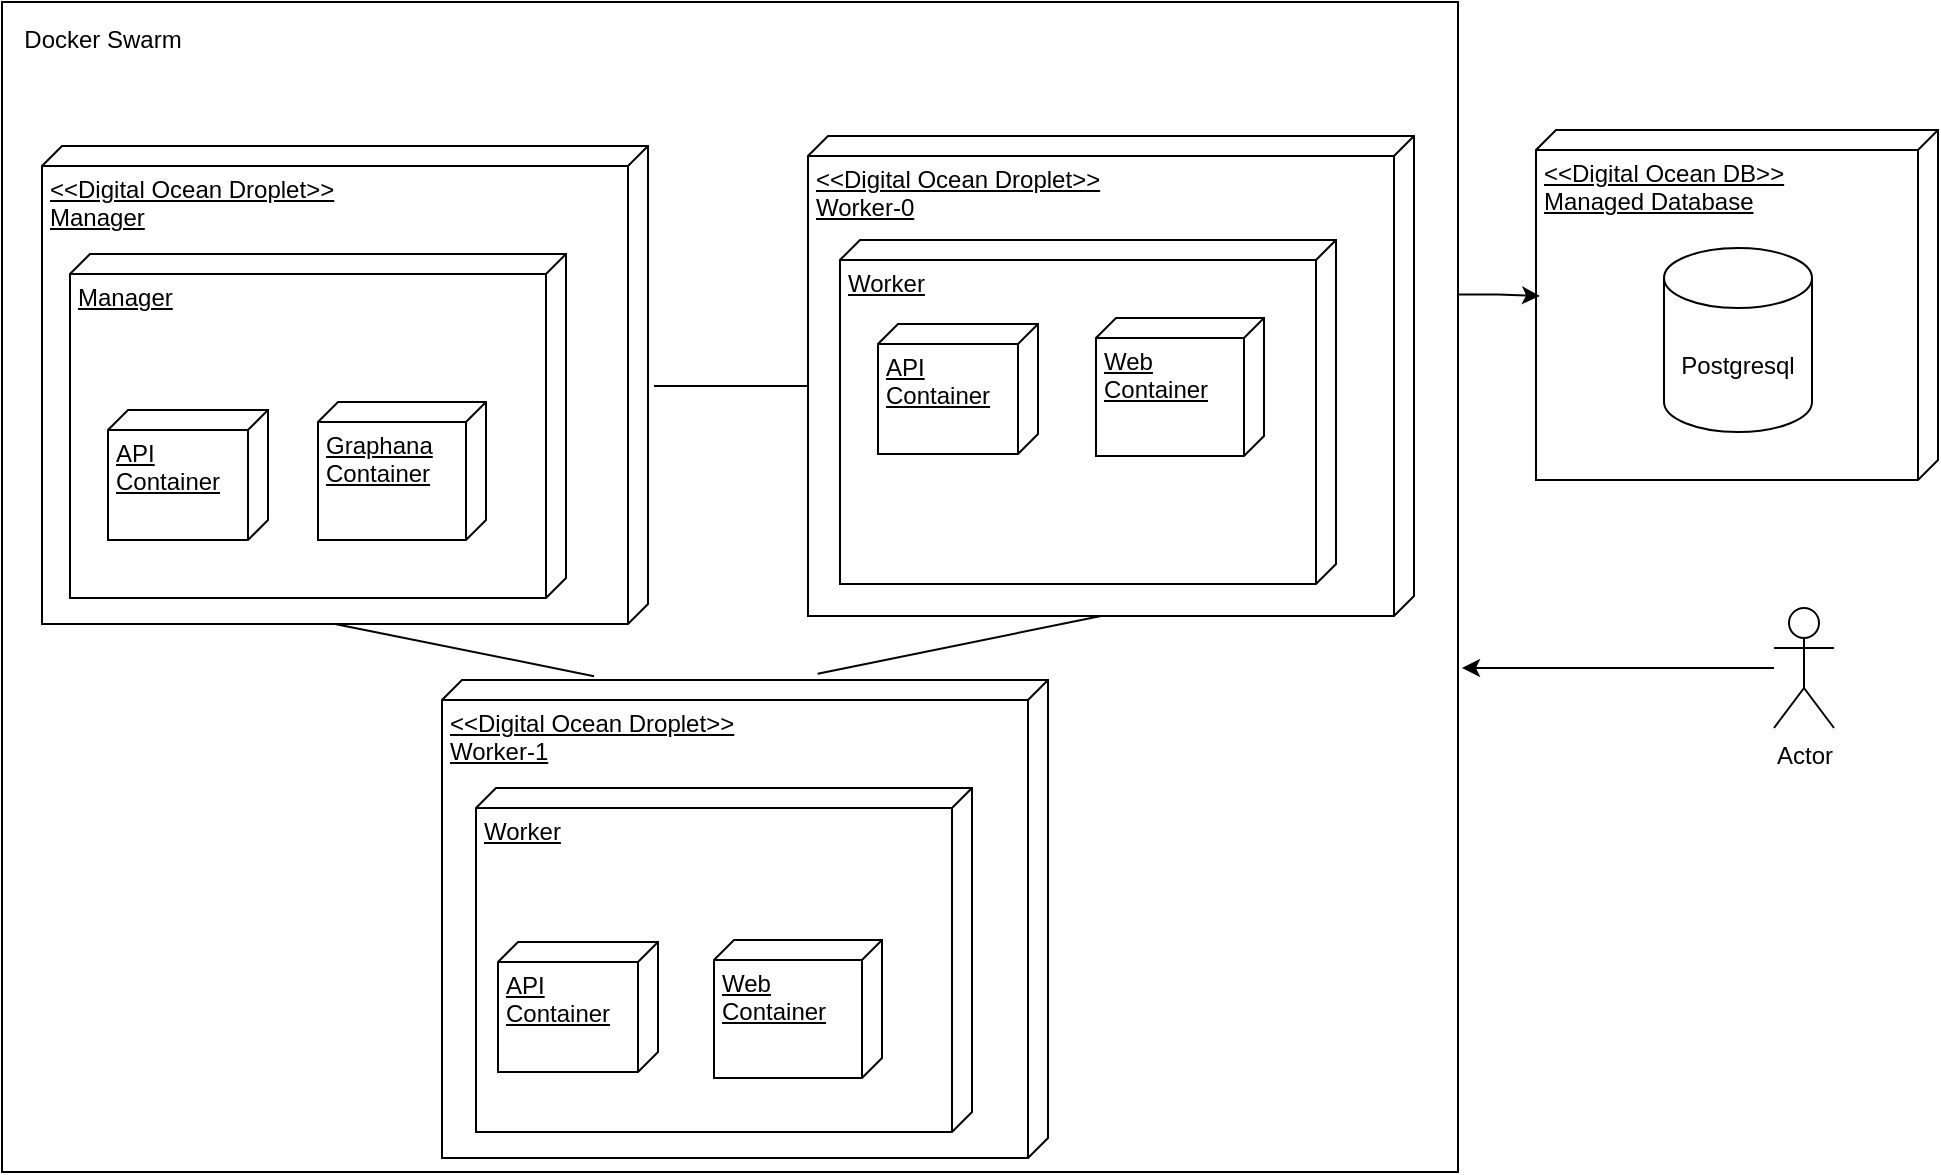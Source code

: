 <mxfile version="26.2.14">
  <diagram name="Side-1" id="hylEhfDQwwEPBEYDcNoj">
    <mxGraphModel dx="1426" dy="785" grid="0" gridSize="10" guides="0" tooltips="1" connect="1" arrows="1" fold="1" page="0" pageScale="1" pageWidth="827" pageHeight="1169" math="0" shadow="0">
      <root>
        <mxCell id="0" />
        <mxCell id="1" parent="0" />
        <mxCell id="Ijvgve_hh81zZgXA6pIQ-2" value="" style="html=1;whiteSpace=wrap;" parent="1" vertex="1">
          <mxGeometry x="83" y="26" width="728" height="585" as="geometry" />
        </mxCell>
        <mxCell id="Ijvgve_hh81zZgXA6pIQ-3" value="Docker Swarm" style="text;html=1;align=center;verticalAlign=middle;resizable=0;points=[];autosize=1;strokeColor=none;fillColor=none;" parent="1" vertex="1">
          <mxGeometry x="84" y="32" width="97" height="26" as="geometry" />
        </mxCell>
        <mxCell id="Ijvgve_hh81zZgXA6pIQ-16" value="&amp;lt;&amp;lt;Digital Ocean Droplet&amp;gt;&amp;gt;&lt;div&gt;Manager&lt;/div&gt;" style="verticalAlign=top;align=left;spacingTop=8;spacingLeft=2;spacingRight=12;shape=cube;size=10;direction=south;fontStyle=4;html=1;whiteSpace=wrap;" parent="1" vertex="1">
          <mxGeometry x="103" y="98" width="303" height="239" as="geometry" />
        </mxCell>
        <mxCell id="Ijvgve_hh81zZgXA6pIQ-1" value="Manager" style="verticalAlign=top;align=left;spacingTop=8;spacingLeft=2;spacingRight=12;shape=cube;size=10;direction=south;fontStyle=4;html=1;whiteSpace=wrap;" parent="1" vertex="1">
          <mxGeometry x="117" y="152" width="248" height="172" as="geometry" />
        </mxCell>
        <mxCell id="Ijvgve_hh81zZgXA6pIQ-6" value="&lt;div&gt;&amp;lt;&amp;lt;Digital Ocean DB&amp;gt;&amp;gt;&lt;/div&gt;Managed Database" style="verticalAlign=top;align=left;spacingTop=8;spacingLeft=2;spacingRight=12;shape=cube;size=10;direction=south;fontStyle=4;html=1;whiteSpace=wrap;" parent="1" vertex="1">
          <mxGeometry x="850" y="90" width="201" height="175" as="geometry" />
        </mxCell>
        <mxCell id="Ijvgve_hh81zZgXA6pIQ-7" value="Postgresql" style="shape=cylinder3;whiteSpace=wrap;html=1;boundedLbl=1;backgroundOutline=1;size=15;" parent="1" vertex="1">
          <mxGeometry x="914" y="149" width="74" height="92" as="geometry" />
        </mxCell>
        <mxCell id="Ijvgve_hh81zZgXA6pIQ-12" value="API Container" style="verticalAlign=top;align=left;spacingTop=8;spacingLeft=2;spacingRight=12;shape=cube;size=10;direction=south;fontStyle=4;html=1;whiteSpace=wrap;" parent="1" vertex="1">
          <mxGeometry x="136" y="230" width="80" height="65" as="geometry" />
        </mxCell>
        <mxCell id="Ijvgve_hh81zZgXA6pIQ-13" value="Graphana Container&lt;span style=&quot;color: rgba(0, 0, 0, 0); font-family: monospace; font-size: 0px; text-wrap-mode: nowrap;&quot;&gt;%3CmxGraphModel%3E%3Croot%3E%3CmxCell%20id%3D%220%22%2F%3E%3CmxCell%20id%3D%221%22%20parent%3D%220%22%2F%3E%3CmxCell%20id%3D%222%22%20value%3D%22Worker%201%22%20style%3D%22verticalAlign%3Dtop%3Balign%3Dleft%3BspacingTop%3D8%3BspacingLeft%3D2%3BspacingRight%3D12%3Bshape%3Dcube%3Bsize%3D10%3Bdirection%3Dsouth%3BfontStyle%3D4%3Bhtml%3D1%3BwhiteSpace%3Dwrap%3B%22%20vertex%3D%221%22%20parent%3D%221%22%3E%3CmxGeometry%20x%3D%22379%22%20y%3D%22307%22%20width%3D%22244%22%20height%3D%22167%22%20as%3D%22geometry%22%2F%3E%3C%2FmxCell%3E%3C%2Froot%3E%3C%2FmxGraphModel%3E&lt;/span&gt;&lt;span style=&quot;color: rgba(0, 0, 0, 0); font-family: monospace; font-size: 0px; text-wrap-mode: nowrap;&quot;&gt;%3CmxGraphModel%3E%3Croot%3E%3CmxCell%20id%3D%220%22%2F%3E%3CmxCell%20id%3D%221%22%20parent%3D%220%22%2F%3E%3CmxCell%20id%3D%222%22%20value%3D%22Worker%201%22%20style%3D%22verticalAlign%3Dtop%3Balign%3Dleft%3BspacingTop%3D8%3BspacingLeft%3D2%3BspacingRight%3D12%3Bshape%3Dcube%3Bsize%3D10%3Bdirection%3Dsouth%3BfontStyle%3D4%3Bhtml%3D1%3BwhiteSpace%3Dwrap%3B%22%20vertex%3D%221%22%20parent%3D%221%22%3E%3CmxGeometry%20x%3D%22379%22%20y%3D%22307%22%20width%3D%22244%22%20height%3D%22167%22%20as%3D%22geometry%22%2F%3E%3C%2FmxCell%3E%3C%2Froot%3E%3C%2FmxGraphModel%3E&lt;/span&gt;" style="verticalAlign=top;align=left;spacingTop=8;spacingLeft=2;spacingRight=12;shape=cube;size=10;direction=south;fontStyle=4;html=1;whiteSpace=wrap;" parent="1" vertex="1">
          <mxGeometry x="241" y="226" width="84" height="69" as="geometry" />
        </mxCell>
        <mxCell id="Ijvgve_hh81zZgXA6pIQ-17" value="&amp;lt;&amp;lt;Digital Ocean Droplet&amp;gt;&amp;gt;&lt;div&gt;Worker-0&lt;/div&gt;" style="verticalAlign=top;align=left;spacingTop=8;spacingLeft=2;spacingRight=12;shape=cube;size=10;direction=south;fontStyle=4;html=1;whiteSpace=wrap;" parent="1" vertex="1">
          <mxGeometry x="486" y="93" width="303" height="240" as="geometry" />
        </mxCell>
        <mxCell id="Ijvgve_hh81zZgXA6pIQ-18" value="Worker" style="verticalAlign=top;align=left;spacingTop=8;spacingLeft=2;spacingRight=12;shape=cube;size=10;direction=south;fontStyle=4;html=1;whiteSpace=wrap;" parent="1" vertex="1">
          <mxGeometry x="502" y="145" width="248" height="172" as="geometry" />
        </mxCell>
        <mxCell id="Ijvgve_hh81zZgXA6pIQ-19" value="API Container" style="verticalAlign=top;align=left;spacingTop=8;spacingLeft=2;spacingRight=12;shape=cube;size=10;direction=south;fontStyle=4;html=1;whiteSpace=wrap;" parent="1" vertex="1">
          <mxGeometry x="521" y="187" width="80" height="65" as="geometry" />
        </mxCell>
        <mxCell id="Ijvgve_hh81zZgXA6pIQ-20" value="Web Container" style="verticalAlign=top;align=left;spacingTop=8;spacingLeft=2;spacingRight=12;shape=cube;size=10;direction=south;fontStyle=4;html=1;whiteSpace=wrap;" parent="1" vertex="1">
          <mxGeometry x="630" y="184" width="84" height="69" as="geometry" />
        </mxCell>
        <mxCell id="Ijvgve_hh81zZgXA6pIQ-21" value="&amp;lt;&amp;lt;Digital Ocean Droplet&amp;gt;&amp;gt;&lt;div&gt;Worker-1&lt;/div&gt;" style="verticalAlign=top;align=left;spacingTop=8;spacingLeft=2;spacingRight=12;shape=cube;size=10;direction=south;fontStyle=4;html=1;whiteSpace=wrap;" parent="1" vertex="1">
          <mxGeometry x="303" y="365" width="303" height="239" as="geometry" />
        </mxCell>
        <mxCell id="Ijvgve_hh81zZgXA6pIQ-22" value="Worker" style="verticalAlign=top;align=left;spacingTop=8;spacingLeft=2;spacingRight=12;shape=cube;size=10;direction=south;fontStyle=4;html=1;whiteSpace=wrap;" parent="1" vertex="1">
          <mxGeometry x="320" y="419" width="248" height="172" as="geometry" />
        </mxCell>
        <mxCell id="Ijvgve_hh81zZgXA6pIQ-23" value="API Container" style="verticalAlign=top;align=left;spacingTop=8;spacingLeft=2;spacingRight=12;shape=cube;size=10;direction=south;fontStyle=4;html=1;whiteSpace=wrap;" parent="1" vertex="1">
          <mxGeometry x="331" y="496" width="80" height="65" as="geometry" />
        </mxCell>
        <mxCell id="Ijvgve_hh81zZgXA6pIQ-24" value="Web Container" style="verticalAlign=top;align=left;spacingTop=8;spacingLeft=2;spacingRight=12;shape=cube;size=10;direction=south;fontStyle=4;html=1;whiteSpace=wrap;" parent="1" vertex="1">
          <mxGeometry x="439" y="495" width="84" height="69" as="geometry" />
        </mxCell>
        <mxCell id="Ijvgve_hh81zZgXA6pIQ-32" style="edgeStyle=orthogonalEdgeStyle;rounded=0;orthogonalLoop=1;jettySize=auto;html=1;" parent="1" source="Ijvgve_hh81zZgXA6pIQ-25" edge="1">
          <mxGeometry relative="1" as="geometry">
            <mxPoint x="813" y="359" as="targetPoint" />
          </mxGeometry>
        </mxCell>
        <mxCell id="Ijvgve_hh81zZgXA6pIQ-25" value="Actor" style="shape=umlActor;verticalLabelPosition=bottom;verticalAlign=top;html=1;outlineConnect=0;" parent="1" vertex="1">
          <mxGeometry x="969" y="329" width="30" height="60" as="geometry" />
        </mxCell>
        <mxCell id="2_5GDuukz1YEYGnifJgc-1" style="edgeStyle=orthogonalEdgeStyle;rounded=0;orthogonalLoop=1;jettySize=auto;html=1;exitX=1;exitY=0.25;exitDx=0;exitDy=0;entryX=0.474;entryY=0.99;entryDx=0;entryDy=0;entryPerimeter=0;" edge="1" parent="1" source="Ijvgve_hh81zZgXA6pIQ-2" target="Ijvgve_hh81zZgXA6pIQ-6">
          <mxGeometry relative="1" as="geometry" />
        </mxCell>
        <mxCell id="2_5GDuukz1YEYGnifJgc-2" value="" style="edgeStyle=none;orthogonalLoop=1;jettySize=auto;html=1;rounded=0;entryX=0;entryY=0;entryDx=239;entryDy=156.5;entryPerimeter=0;exitX=-0.008;exitY=0.749;exitDx=0;exitDy=0;exitPerimeter=0;endArrow=none;startFill=0;" edge="1" parent="1" source="Ijvgve_hh81zZgXA6pIQ-21" target="Ijvgve_hh81zZgXA6pIQ-16">
          <mxGeometry width="100" relative="1" as="geometry">
            <mxPoint x="-76" y="443" as="sourcePoint" />
            <mxPoint x="24" y="443" as="targetPoint" />
            <Array as="points" />
          </mxGeometry>
        </mxCell>
        <mxCell id="2_5GDuukz1YEYGnifJgc-3" value="" style="edgeStyle=none;orthogonalLoop=1;jettySize=auto;html=1;rounded=0;entryX=0;entryY=0;entryDx=240;entryDy=156.5;entryPerimeter=0;exitX=-0.013;exitY=0.38;exitDx=0;exitDy=0;exitPerimeter=0;endArrow=none;endFill=1;startFill=0;" edge="1" parent="1" source="Ijvgve_hh81zZgXA6pIQ-21" target="Ijvgve_hh81zZgXA6pIQ-17">
          <mxGeometry width="100" relative="1" as="geometry">
            <mxPoint x="389" y="373" as="sourcePoint" />
            <mxPoint x="278" y="322" as="targetPoint" />
            <Array as="points" />
          </mxGeometry>
        </mxCell>
        <mxCell id="2_5GDuukz1YEYGnifJgc-4" value="" style="edgeStyle=none;orthogonalLoop=1;jettySize=auto;html=1;rounded=0;exitX=0;exitY=0;exitDx=125;exitDy=303;exitPerimeter=0;endArrow=none;startFill=0;" edge="1" parent="1" source="Ijvgve_hh81zZgXA6pIQ-17">
          <mxGeometry width="100" relative="1" as="geometry">
            <mxPoint x="389" y="373" as="sourcePoint" />
            <mxPoint x="409" y="218" as="targetPoint" />
            <Array as="points" />
          </mxGeometry>
        </mxCell>
      </root>
    </mxGraphModel>
  </diagram>
</mxfile>
